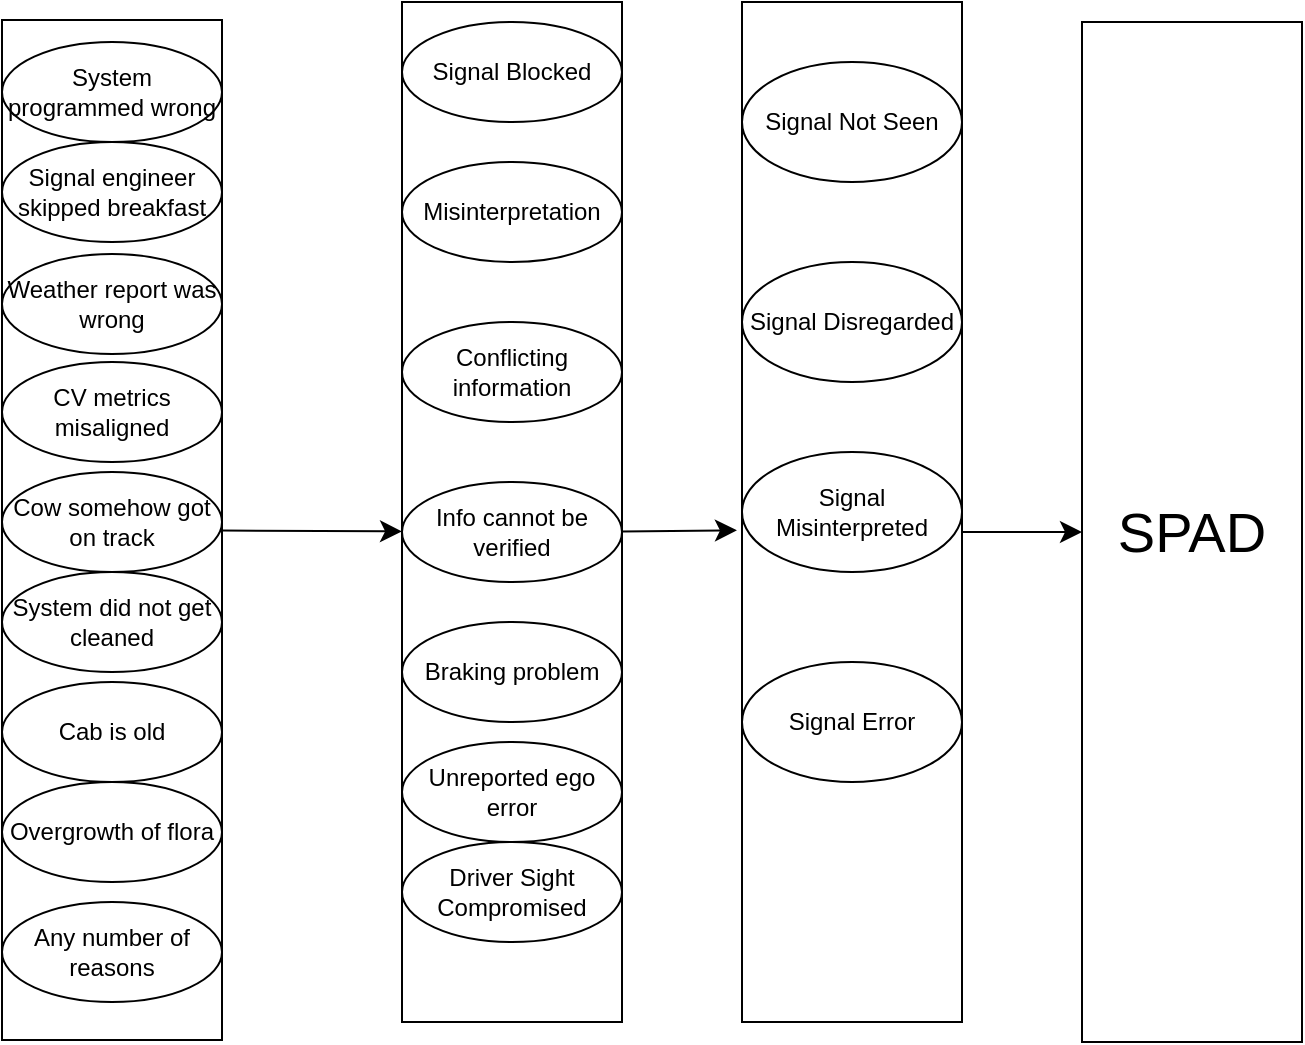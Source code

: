 <mxfile version="28.2.5">
  <diagram name="Page-1" id="cQcqzcQhNQPXkIB9bYk4">
    <mxGraphModel dx="750" dy="1560" grid="1" gridSize="10" guides="1" tooltips="1" connect="1" arrows="1" fold="1" page="1" pageScale="1" pageWidth="1169" pageHeight="827" math="0" shadow="0">
      <root>
        <mxCell id="0" />
        <mxCell id="1" parent="0" />
        <mxCell id="ehiFXzKkCXup3ZorTqpT-1" value="&lt;font style=&quot;font-size: 28px;&quot;&gt;SPAD&lt;/font&gt;" style="rounded=0;whiteSpace=wrap;html=1;" vertex="1" parent="1">
          <mxGeometry x="920" y="120" width="110" height="510" as="geometry" />
        </mxCell>
        <mxCell id="ehiFXzKkCXup3ZorTqpT-2" value="" style="rounded=0;whiteSpace=wrap;html=1;" vertex="1" parent="1">
          <mxGeometry x="750" y="110" width="110" height="510" as="geometry" />
        </mxCell>
        <mxCell id="ehiFXzKkCXup3ZorTqpT-3" style="edgeStyle=none;curved=1;rounded=0;orthogonalLoop=1;jettySize=auto;html=1;entryX=0;entryY=0.5;entryDx=0;entryDy=0;fontSize=12;startSize=8;endSize=8;" edge="1" parent="1" target="ehiFXzKkCXup3ZorTqpT-1">
          <mxGeometry relative="1" as="geometry">
            <mxPoint x="860" y="375" as="sourcePoint" />
          </mxGeometry>
        </mxCell>
        <mxCell id="ehiFXzKkCXup3ZorTqpT-4" value="Signal Not Seen" style="ellipse;whiteSpace=wrap;html=1;" vertex="1" parent="1">
          <mxGeometry x="750" y="140" width="110" height="60" as="geometry" />
        </mxCell>
        <mxCell id="ehiFXzKkCXup3ZorTqpT-6" value="Signal Disregarded" style="ellipse;whiteSpace=wrap;html=1;" vertex="1" parent="1">
          <mxGeometry x="750" y="240" width="110" height="60" as="geometry" />
        </mxCell>
        <mxCell id="ehiFXzKkCXup3ZorTqpT-7" value="Signal Misinterpreted" style="ellipse;whiteSpace=wrap;html=1;" vertex="1" parent="1">
          <mxGeometry x="750" y="335" width="110" height="60" as="geometry" />
        </mxCell>
        <mxCell id="ehiFXzKkCXup3ZorTqpT-8" value="Signal Error" style="ellipse;whiteSpace=wrap;html=1;" vertex="1" parent="1">
          <mxGeometry x="750" y="440" width="110" height="60" as="geometry" />
        </mxCell>
        <mxCell id="ehiFXzKkCXup3ZorTqpT-9" value="" style="rounded=0;whiteSpace=wrap;html=1;" vertex="1" parent="1">
          <mxGeometry x="580" y="110" width="110" height="510" as="geometry" />
        </mxCell>
        <mxCell id="ehiFXzKkCXup3ZorTqpT-11" value="Signal Blocked" style="ellipse;whiteSpace=wrap;html=1;" vertex="1" parent="1">
          <mxGeometry x="580" y="120" width="110" height="50" as="geometry" />
        </mxCell>
        <mxCell id="ehiFXzKkCXup3ZorTqpT-12" value="Driver Sight Compromised" style="ellipse;whiteSpace=wrap;html=1;" vertex="1" parent="1">
          <mxGeometry x="580" y="530" width="110" height="50" as="geometry" />
        </mxCell>
        <mxCell id="ehiFXzKkCXup3ZorTqpT-13" value="Misinterpretation" style="ellipse;whiteSpace=wrap;html=1;" vertex="1" parent="1">
          <mxGeometry x="580" y="190" width="110" height="50" as="geometry" />
        </mxCell>
        <mxCell id="ehiFXzKkCXup3ZorTqpT-14" value="Conflicting information" style="ellipse;whiteSpace=wrap;html=1;" vertex="1" parent="1">
          <mxGeometry x="580" y="270" width="110" height="50" as="geometry" />
        </mxCell>
        <mxCell id="ehiFXzKkCXup3ZorTqpT-18" value="" style="edgeStyle=none;curved=1;rounded=0;orthogonalLoop=1;jettySize=auto;html=1;fontSize=12;startSize=8;endSize=8;entryX=-0.023;entryY=0.518;entryDx=0;entryDy=0;entryPerimeter=0;" edge="1" parent="1" source="ehiFXzKkCXup3ZorTqpT-15" target="ehiFXzKkCXup3ZorTqpT-2">
          <mxGeometry relative="1" as="geometry" />
        </mxCell>
        <mxCell id="ehiFXzKkCXup3ZorTqpT-15" value="Info cannot be verified" style="ellipse;whiteSpace=wrap;html=1;" vertex="1" parent="1">
          <mxGeometry x="580" y="350" width="110" height="50" as="geometry" />
        </mxCell>
        <mxCell id="ehiFXzKkCXup3ZorTqpT-16" value="Braking problem" style="ellipse;whiteSpace=wrap;html=1;" vertex="1" parent="1">
          <mxGeometry x="580" y="420" width="110" height="50" as="geometry" />
        </mxCell>
        <mxCell id="ehiFXzKkCXup3ZorTqpT-17" value="Unreported ego error" style="ellipse;whiteSpace=wrap;html=1;" vertex="1" parent="1">
          <mxGeometry x="580" y="480" width="110" height="50" as="geometry" />
        </mxCell>
        <mxCell id="ehiFXzKkCXup3ZorTqpT-20" value="" style="edgeStyle=none;curved=1;rounded=0;orthogonalLoop=1;jettySize=auto;html=1;fontSize=12;startSize=8;endSize=8;" edge="1" parent="1" source="ehiFXzKkCXup3ZorTqpT-19" target="ehiFXzKkCXup3ZorTqpT-15">
          <mxGeometry relative="1" as="geometry" />
        </mxCell>
        <mxCell id="ehiFXzKkCXup3ZorTqpT-19" value="" style="rounded=0;whiteSpace=wrap;html=1;" vertex="1" parent="1">
          <mxGeometry x="380" y="119" width="110" height="510" as="geometry" />
        </mxCell>
        <mxCell id="ehiFXzKkCXup3ZorTqpT-21" value="System programmed wrong" style="ellipse;whiteSpace=wrap;html=1;" vertex="1" parent="1">
          <mxGeometry x="380" y="130" width="110" height="50" as="geometry" />
        </mxCell>
        <mxCell id="ehiFXzKkCXup3ZorTqpT-22" value="Signal engineer skipped breakfast" style="ellipse;whiteSpace=wrap;html=1;" vertex="1" parent="1">
          <mxGeometry x="380" y="180" width="110" height="50" as="geometry" />
        </mxCell>
        <mxCell id="ehiFXzKkCXup3ZorTqpT-23" value="Weather report was wrong" style="ellipse;whiteSpace=wrap;html=1;" vertex="1" parent="1">
          <mxGeometry x="380" y="236" width="110" height="50" as="geometry" />
        </mxCell>
        <mxCell id="ehiFXzKkCXup3ZorTqpT-24" value="CV metrics misaligned" style="ellipse;whiteSpace=wrap;html=1;" vertex="1" parent="1">
          <mxGeometry x="380" y="290" width="110" height="50" as="geometry" />
        </mxCell>
        <mxCell id="ehiFXzKkCXup3ZorTqpT-25" value="Cow somehow got on track" style="ellipse;whiteSpace=wrap;html=1;" vertex="1" parent="1">
          <mxGeometry x="380" y="345" width="110" height="50" as="geometry" />
        </mxCell>
        <mxCell id="ehiFXzKkCXup3ZorTqpT-26" value="System did not get cleaned" style="ellipse;whiteSpace=wrap;html=1;" vertex="1" parent="1">
          <mxGeometry x="380" y="395" width="110" height="50" as="geometry" />
        </mxCell>
        <mxCell id="ehiFXzKkCXup3ZorTqpT-27" value="Cab is old" style="ellipse;whiteSpace=wrap;html=1;" vertex="1" parent="1">
          <mxGeometry x="380" y="450" width="110" height="50" as="geometry" />
        </mxCell>
        <mxCell id="ehiFXzKkCXup3ZorTqpT-29" value="Overgrowth of flora" style="ellipse;whiteSpace=wrap;html=1;" vertex="1" parent="1">
          <mxGeometry x="380" y="500" width="110" height="50" as="geometry" />
        </mxCell>
        <mxCell id="ehiFXzKkCXup3ZorTqpT-30" value="Any number of reasons" style="ellipse;whiteSpace=wrap;html=1;" vertex="1" parent="1">
          <mxGeometry x="380" y="560" width="110" height="50" as="geometry" />
        </mxCell>
      </root>
    </mxGraphModel>
  </diagram>
</mxfile>
